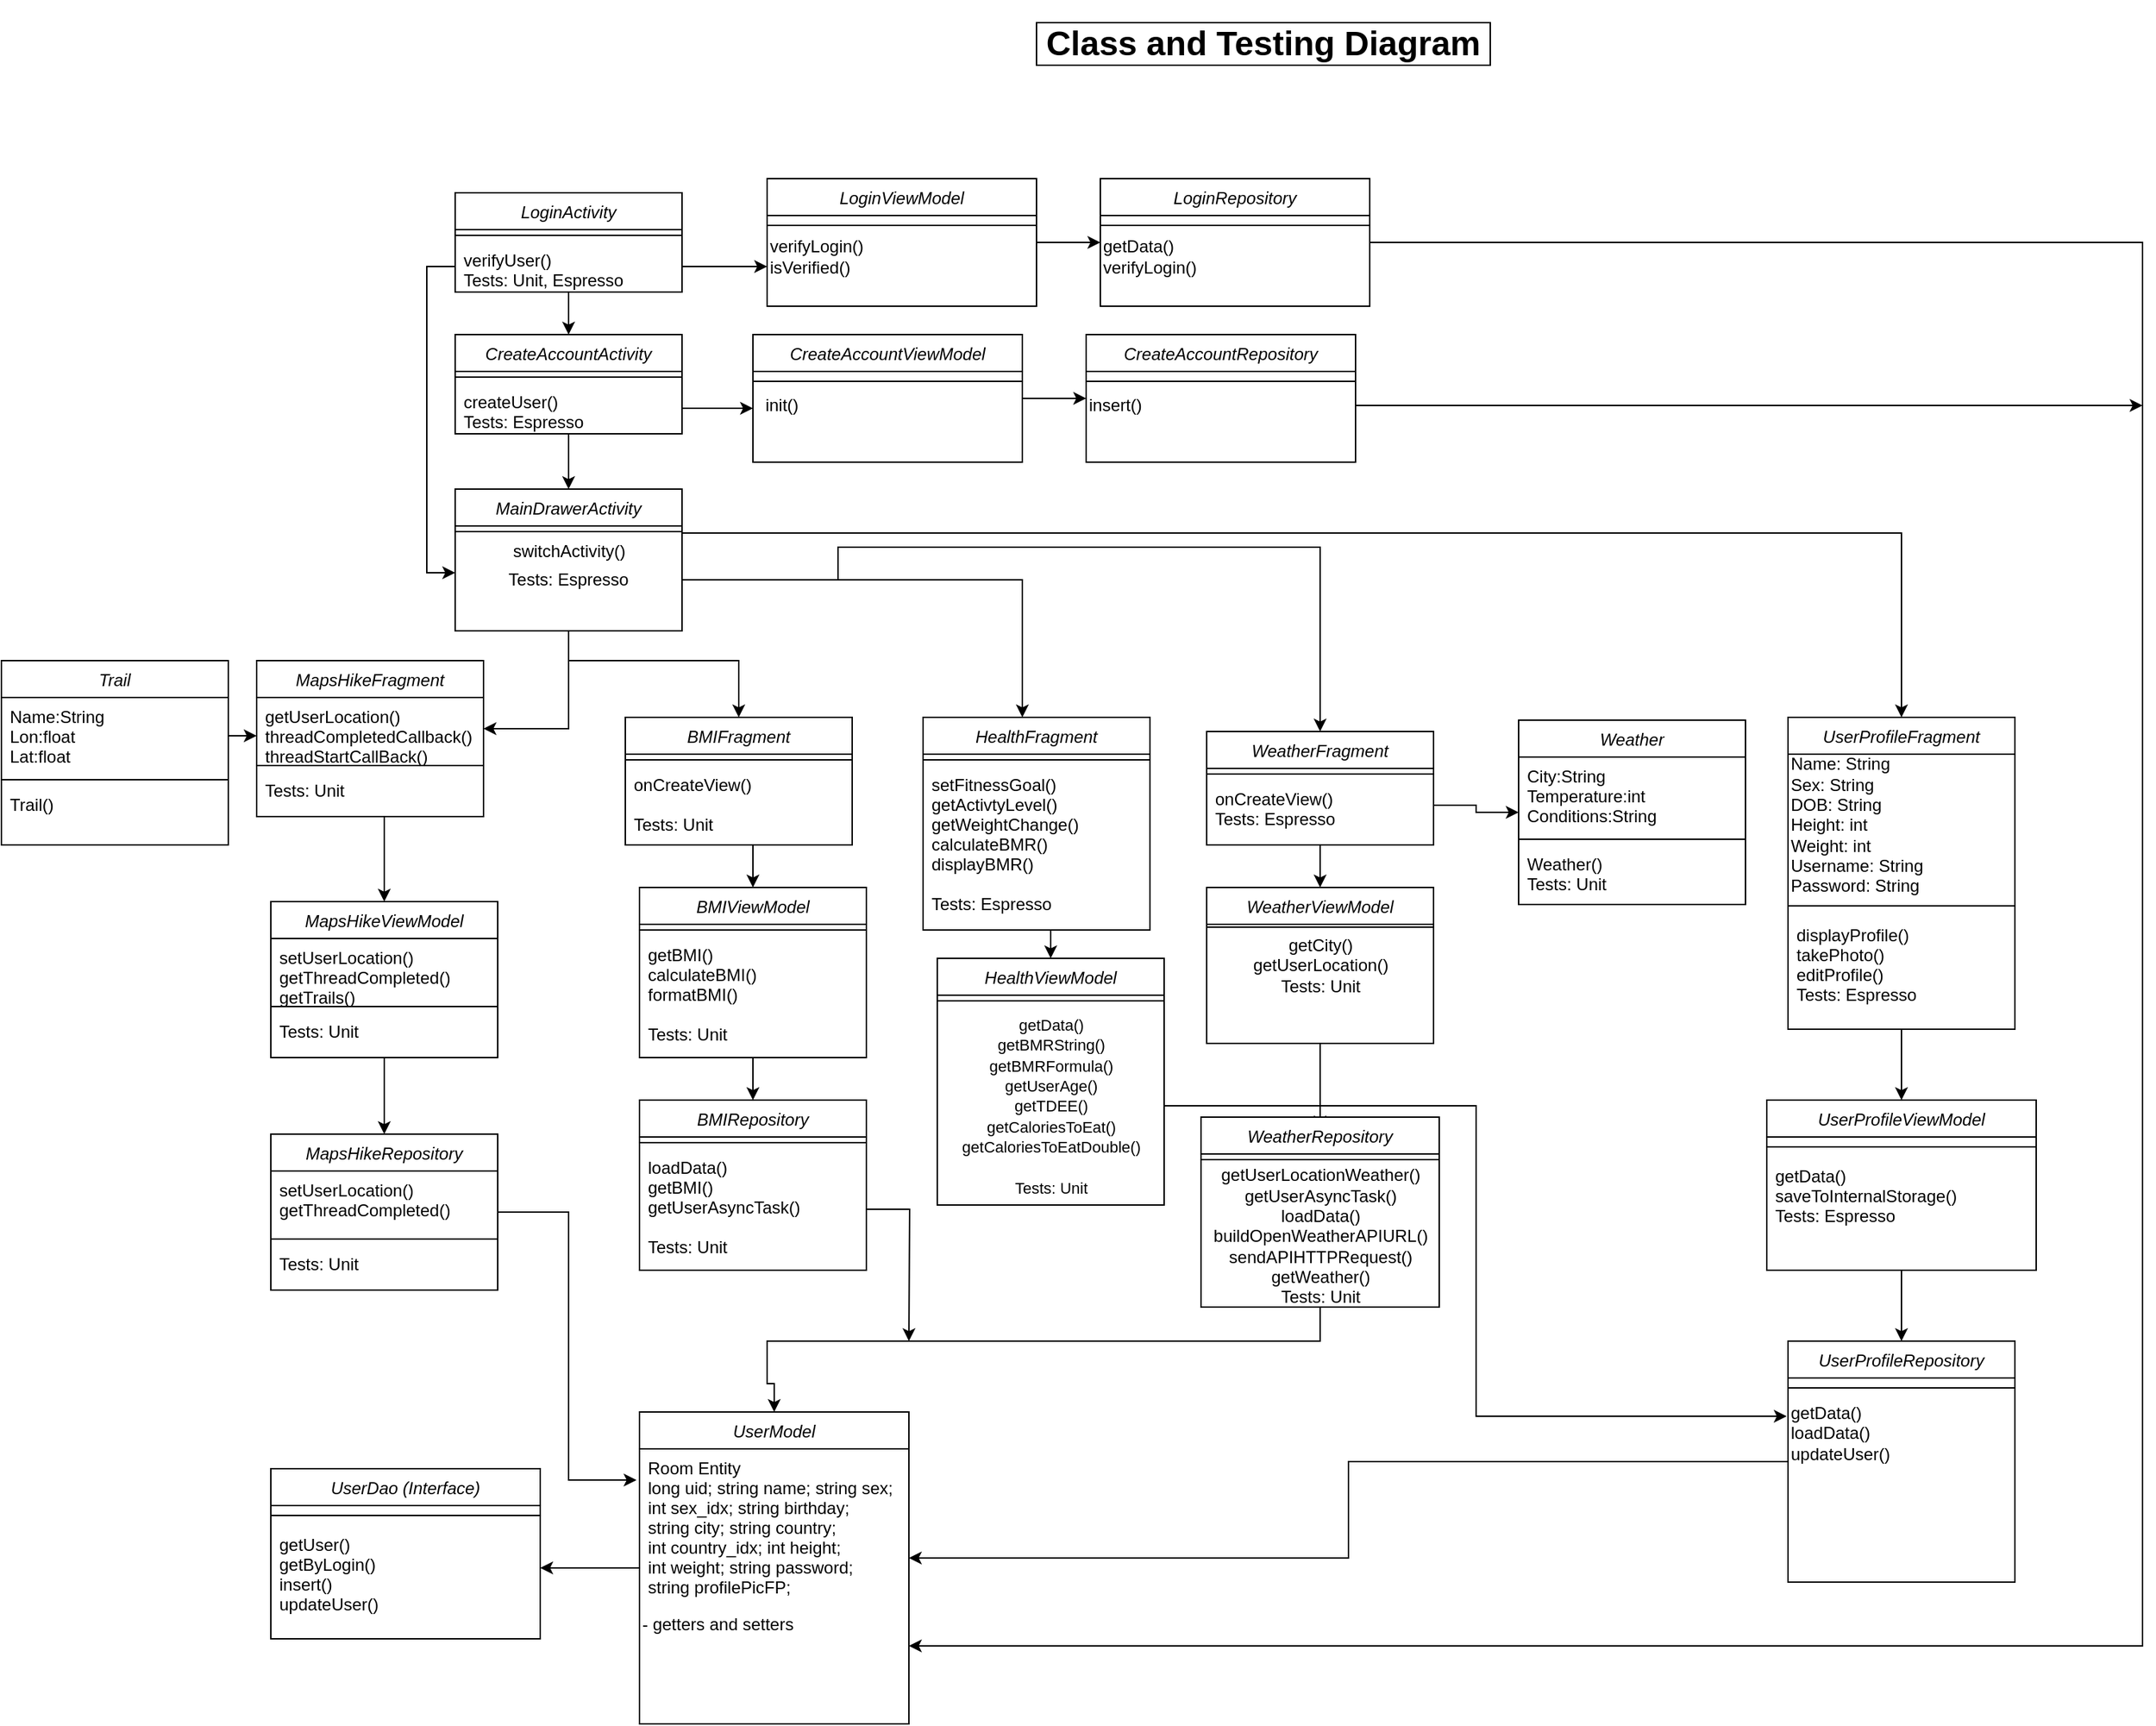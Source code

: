 <mxfile version="13.8.0" type="device" pages="2"><diagram id="C5RBs43oDa-KdzZeNtuy" name="Page-1"><mxGraphModel dx="2431" dy="1273" grid="0" gridSize="10" guides="0" tooltips="1" connect="1" arrows="1" fold="1" page="0" pageScale="1" pageWidth="900" pageHeight="1600" math="0" shadow="0"><root><mxCell id="WIyWlLk6GJQsqaUBKTNV-0"/><mxCell id="WIyWlLk6GJQsqaUBKTNV-1" parent="WIyWlLk6GJQsqaUBKTNV-0"/><mxCell id="iwu0s7G4zMxphFMg46Xs-37" value="&lt;h1&gt;&lt;span style=&quot;background-color: rgb(255 , 255 , 255)&quot;&gt;Class and Testing Diagram&lt;/span&gt;&lt;/h1&gt;" style="text;html=1;fillColor=none;align=center;verticalAlign=middle;whiteSpace=wrap;rounded=0;strokeColor=#000000;" parent="WIyWlLk6GJQsqaUBKTNV-1" vertex="1"><mxGeometry x="730" y="180" width="320" height="30" as="geometry"/></mxCell><mxCell id="arY6mkSsnzdoKH1M0ntv-7" style="edgeStyle=orthogonalEdgeStyle;rounded=0;orthogonalLoop=1;jettySize=auto;html=1;entryX=0.5;entryY=0;entryDx=0;entryDy=0;" parent="WIyWlLk6GJQsqaUBKTNV-1" source="pP40isz43dB8caeC_7lR-5" target="pP40isz43dB8caeC_7lR-11" edge="1"><mxGeometry relative="1" as="geometry"/></mxCell><mxCell id="arY6mkSsnzdoKH1M0ntv-6" style="edgeStyle=orthogonalEdgeStyle;rounded=0;orthogonalLoop=1;jettySize=auto;html=1;entryX=0;entryY=0.25;entryDx=0;entryDy=0;" parent="WIyWlLk6GJQsqaUBKTNV-1" source="pP40isz43dB8caeC_7lR-8" target="arY6mkSsnzdoKH1M0ntv-2" edge="1"><mxGeometry relative="1" as="geometry"/></mxCell><mxCell id="arY6mkSsnzdoKH1M0ntv-10" style="edgeStyle=orthogonalEdgeStyle;rounded=0;orthogonalLoop=1;jettySize=auto;html=1;entryX=0.5;entryY=0;entryDx=0;entryDy=0;" parent="WIyWlLk6GJQsqaUBKTNV-1" source="pP40isz43dB8caeC_7lR-11" target="pP40isz43dB8caeC_7lR-23" edge="1"><mxGeometry relative="1" as="geometry"/></mxCell><mxCell id="arY6mkSsnzdoKH1M0ntv-12" style="edgeStyle=orthogonalEdgeStyle;rounded=0;orthogonalLoop=1;jettySize=auto;html=1;" parent="WIyWlLk6GJQsqaUBKTNV-1" source="pP40isz43dB8caeC_7lR-21" target="iwu0s7G4zMxphFMg46Xs-29" edge="1"><mxGeometry relative="1" as="geometry"/></mxCell><mxCell id="arY6mkSsnzdoKH1M0ntv-13" style="edgeStyle=orthogonalEdgeStyle;rounded=0;orthogonalLoop=1;jettySize=auto;html=1;" parent="WIyWlLk6GJQsqaUBKTNV-1" source="arY6mkSsnzdoKH1M0ntv-2" target="pP40isz43dB8caeC_7lR-19" edge="1"><mxGeometry relative="1" as="geometry"><Array as="points"><mxPoint x="590" y="573"/><mxPoint x="590" y="550"/><mxPoint x="930" y="550"/></Array></mxGeometry></mxCell><mxCell id="arY6mkSsnzdoKH1M0ntv-18" value="" style="edgeStyle=orthogonalEdgeStyle;rounded=0;orthogonalLoop=1;jettySize=auto;html=1;entryX=0.5;entryY=0;entryDx=0;entryDy=0;" parent="WIyWlLk6GJQsqaUBKTNV-1" source="pP40isz43dB8caeC_7lR-23" target="arY6mkSsnzdoKH1M0ntv-14" edge="1"><mxGeometry relative="1" as="geometry"><Array as="points"><mxPoint x="400" y="630"/><mxPoint x="520" y="630"/></Array></mxGeometry></mxCell><mxCell id="MnQWZtL__Bz7XDZpul8d-12" style="edgeStyle=orthogonalEdgeStyle;rounded=0;orthogonalLoop=1;jettySize=auto;html=1;entryX=1;entryY=0.5;entryDx=0;entryDy=0;" parent="WIyWlLk6GJQsqaUBKTNV-1" source="pP40isz43dB8caeC_7lR-23" target="arY6mkSsnzdoKH1M0ntv-21" edge="1"><mxGeometry relative="1" as="geometry"/></mxCell><mxCell id="tRtesVf7NHnD8XZnaczB-9" style="edgeStyle=orthogonalEdgeStyle;rounded=0;orthogonalLoop=1;jettySize=auto;html=1;entryX=0.5;entryY=0;entryDx=0;entryDy=0;" parent="WIyWlLk6GJQsqaUBKTNV-1" source="tRtesVf7NHnD8XZnaczB-0" target="tRtesVf7NHnD8XZnaczB-4" edge="1"><mxGeometry relative="1" as="geometry"/></mxCell><mxCell id="tRtesVf7NHnD8XZnaczB-8" style="edgeStyle=orthogonalEdgeStyle;rounded=0;orthogonalLoop=1;jettySize=auto;html=1;entryX=0.5;entryY=0;entryDx=0;entryDy=0;" parent="WIyWlLk6GJQsqaUBKTNV-1" source="arY6mkSsnzdoKH1M0ntv-23" target="tRtesVf7NHnD8XZnaczB-0" edge="1"><mxGeometry relative="1" as="geometry"><Array as="points"><mxPoint x="270" y="760"/><mxPoint x="270" y="760"/></Array></mxGeometry></mxCell><mxCell id="tRtesVf7NHnD8XZnaczB-17" style="edgeStyle=orthogonalEdgeStyle;rounded=0;orthogonalLoop=1;jettySize=auto;html=1;entryX=0.5;entryY=0;entryDx=0;entryDy=0;" parent="WIyWlLk6GJQsqaUBKTNV-1" source="arY6mkSsnzdoKH1M0ntv-17" target="tRtesVf7NHnD8XZnaczB-10" edge="1"><mxGeometry relative="1" as="geometry"><Array as="points"><mxPoint x="530" y="770"/><mxPoint x="530" y="770"/></Array></mxGeometry></mxCell><mxCell id="tRtesVf7NHnD8XZnaczB-19" style="edgeStyle=orthogonalEdgeStyle;rounded=0;orthogonalLoop=1;jettySize=auto;html=1;entryX=0.5;entryY=0;entryDx=0;entryDy=0;" parent="WIyWlLk6GJQsqaUBKTNV-1" source="tRtesVf7NHnD8XZnaczB-12" target="tRtesVf7NHnD8XZnaczB-14" edge="1"><mxGeometry relative="1" as="geometry"><Array as="points"><mxPoint x="530" y="930"/><mxPoint x="530" y="930"/></Array></mxGeometry></mxCell><mxCell id="taKpN48nguadHKOk847b-1" style="edgeStyle=orthogonalEdgeStyle;rounded=0;orthogonalLoop=1;jettySize=auto;html=1;" parent="WIyWlLk6GJQsqaUBKTNV-1" source="arY6mkSsnzdoKH1M0ntv-2" edge="1"><mxGeometry relative="1" as="geometry"><mxPoint x="720" y="670" as="targetPoint"/><Array as="points"><mxPoint x="720" y="573"/></Array></mxGeometry></mxCell><mxCell id="taKpN48nguadHKOk847b-12" style="edgeStyle=orthogonalEdgeStyle;rounded=0;orthogonalLoop=1;jettySize=auto;html=1;" parent="WIyWlLk6GJQsqaUBKTNV-1" edge="1"><mxGeometry relative="1" as="geometry"><mxPoint x="930" y="900" as="sourcePoint"/><mxPoint x="930" y="960" as="targetPoint"/></mxGeometry></mxCell><mxCell id="pP40isz43dB8caeC_7lR-5" value="LoginActivity" style="swimlane;fontStyle=2;align=center;verticalAlign=top;childLayout=stackLayout;horizontal=1;startSize=26;horizontalStack=0;resizeParent=1;resizeLast=0;collapsible=1;marginBottom=0;rounded=0;shadow=0;strokeWidth=1;" parent="WIyWlLk6GJQsqaUBKTNV-1" vertex="1"><mxGeometry x="320" y="300" width="160" height="70" as="geometry"><mxRectangle x="230" y="140" width="160" height="26" as="alternateBounds"/></mxGeometry></mxCell><mxCell id="pP40isz43dB8caeC_7lR-7" value="" style="line;html=1;strokeWidth=1;align=left;verticalAlign=middle;spacingTop=-1;spacingLeft=3;spacingRight=3;rotatable=0;labelPosition=right;points=[];portConstraint=eastwest;" parent="pP40isz43dB8caeC_7lR-5" vertex="1"><mxGeometry y="26" width="160" height="8" as="geometry"/></mxCell><mxCell id="pP40isz43dB8caeC_7lR-8" value="verifyUser()&#10;Tests: Unit, Espresso" style="text;align=left;verticalAlign=top;spacingLeft=4;spacingRight=4;overflow=hidden;rotatable=0;points=[[0,0.5],[1,0.5]];portConstraint=eastwest;" parent="pP40isz43dB8caeC_7lR-5" vertex="1"><mxGeometry y="34" width="160" height="36" as="geometry"/></mxCell><mxCell id="pP40isz43dB8caeC_7lR-11" value="CreateAccountActivity" style="swimlane;fontStyle=2;align=center;verticalAlign=top;childLayout=stackLayout;horizontal=1;startSize=26;horizontalStack=0;resizeParent=1;resizeLast=0;collapsible=1;marginBottom=0;rounded=0;shadow=0;strokeWidth=1;" parent="WIyWlLk6GJQsqaUBKTNV-1" vertex="1"><mxGeometry x="320" y="400" width="160" height="70" as="geometry"><mxRectangle x="230" y="140" width="160" height="26" as="alternateBounds"/></mxGeometry></mxCell><mxCell id="pP40isz43dB8caeC_7lR-12" value="" style="line;html=1;strokeWidth=1;align=left;verticalAlign=middle;spacingTop=-1;spacingLeft=3;spacingRight=3;rotatable=0;labelPosition=right;points=[];portConstraint=eastwest;" parent="pP40isz43dB8caeC_7lR-11" vertex="1"><mxGeometry y="26" width="160" height="8" as="geometry"/></mxCell><mxCell id="pP40isz43dB8caeC_7lR-13" value="createUser()&#10;Tests: Espresso" style="text;align=left;verticalAlign=top;spacingLeft=4;spacingRight=4;overflow=hidden;rotatable=0;points=[[0,0.5],[1,0.5]];portConstraint=eastwest;" parent="pP40isz43dB8caeC_7lR-11" vertex="1"><mxGeometry y="34" width="160" height="36" as="geometry"/></mxCell><mxCell id="pP40isz43dB8caeC_7lR-23" value="MainDrawerActivity" style="swimlane;fontStyle=2;align=center;verticalAlign=top;childLayout=stackLayout;horizontal=1;startSize=26;horizontalStack=0;resizeParent=1;resizeLast=0;collapsible=1;marginBottom=0;rounded=0;shadow=0;strokeWidth=1;" parent="WIyWlLk6GJQsqaUBKTNV-1" vertex="1"><mxGeometry x="320" y="509" width="160" height="100" as="geometry"><mxRectangle x="230" y="140" width="160" height="26" as="alternateBounds"/></mxGeometry></mxCell><mxCell id="pP40isz43dB8caeC_7lR-24" value="" style="line;html=1;strokeWidth=1;align=left;verticalAlign=middle;spacingTop=-1;spacingLeft=3;spacingRight=3;rotatable=0;labelPosition=right;points=[];portConstraint=eastwest;" parent="pP40isz43dB8caeC_7lR-23" vertex="1"><mxGeometry y="26" width="160" height="8" as="geometry"/></mxCell><mxCell id="pP40isz43dB8caeC_7lR-30" value="switchActivity()" style="text;html=1;align=center;verticalAlign=middle;resizable=0;points=[];autosize=1;" parent="pP40isz43dB8caeC_7lR-23" vertex="1"><mxGeometry y="34" width="160" height="20" as="geometry"/></mxCell><mxCell id="arY6mkSsnzdoKH1M0ntv-2" value="Tests: Espresso" style="text;html=1;strokeColor=none;fillColor=none;align=center;verticalAlign=middle;whiteSpace=wrap;rounded=0;" parent="pP40isz43dB8caeC_7lR-23" vertex="1"><mxGeometry y="54" width="160" height="20" as="geometry"/></mxCell><mxCell id="arY6mkSsnzdoKH1M0ntv-20" value="MapsHikeFragment" style="swimlane;fontStyle=2;align=center;verticalAlign=top;childLayout=stackLayout;horizontal=1;startSize=26;horizontalStack=0;resizeParent=1;resizeLast=0;collapsible=1;marginBottom=0;rounded=0;shadow=0;strokeWidth=1;" parent="WIyWlLk6GJQsqaUBKTNV-1" vertex="1"><mxGeometry x="180" y="630" width="160" height="110" as="geometry"><mxRectangle x="660" y="450" width="160" height="26" as="alternateBounds"/></mxGeometry></mxCell><mxCell id="arY6mkSsnzdoKH1M0ntv-21" value="getUserLocation()&#10;threadCompletedCallback()&#10;threadStartCallBack()" style="text;align=left;verticalAlign=top;spacingLeft=4;spacingRight=4;overflow=hidden;rotatable=0;points=[[0,0.5],[1,0.5]];portConstraint=eastwest;rounded=0;shadow=0;html=0;" parent="arY6mkSsnzdoKH1M0ntv-20" vertex="1"><mxGeometry y="26" width="160" height="44" as="geometry"/></mxCell><mxCell id="arY6mkSsnzdoKH1M0ntv-22" value="" style="line;html=1;strokeWidth=1;align=left;verticalAlign=middle;spacingTop=-1;spacingLeft=3;spacingRight=3;rotatable=0;labelPosition=right;points=[];portConstraint=eastwest;" parent="arY6mkSsnzdoKH1M0ntv-20" vertex="1"><mxGeometry y="70" width="160" height="8" as="geometry"/></mxCell><mxCell id="arY6mkSsnzdoKH1M0ntv-23" value="Tests: Unit" style="text;align=left;verticalAlign=top;spacingLeft=4;spacingRight=4;overflow=hidden;rotatable=0;points=[[0,0.5],[1,0.5]];portConstraint=eastwest;" parent="arY6mkSsnzdoKH1M0ntv-20" vertex="1"><mxGeometry y="78" width="160" height="32" as="geometry"/></mxCell><mxCell id="e49lwsUUCpFs6FQn0N3r-20" style="edgeStyle=orthogonalEdgeStyle;rounded=0;orthogonalLoop=1;jettySize=auto;html=1;entryX=-0.011;entryY=0.193;entryDx=0;entryDy=0;entryPerimeter=0;" parent="WIyWlLk6GJQsqaUBKTNV-1" source="tRtesVf7NHnD8XZnaczB-4" target="e49lwsUUCpFs6FQn0N3r-4" edge="1"><mxGeometry relative="1" as="geometry"><Array as="points"><mxPoint x="400" y="1019"/><mxPoint x="400" y="1208"/></Array></mxGeometry></mxCell><mxCell id="tRtesVf7NHnD8XZnaczB-4" value="MapsHikeRepository" style="swimlane;fontStyle=2;align=center;verticalAlign=top;childLayout=stackLayout;horizontal=1;startSize=26;horizontalStack=0;resizeParent=1;resizeLast=0;collapsible=1;marginBottom=0;rounded=0;shadow=0;strokeWidth=1;" parent="WIyWlLk6GJQsqaUBKTNV-1" vertex="1"><mxGeometry x="190" y="964" width="160" height="110" as="geometry"><mxRectangle x="660" y="450" width="160" height="26" as="alternateBounds"/></mxGeometry></mxCell><mxCell id="tRtesVf7NHnD8XZnaczB-5" value="setUserLocation()&#10;getThreadCompleted()" style="text;align=left;verticalAlign=top;spacingLeft=4;spacingRight=4;overflow=hidden;rotatable=0;points=[[0,0.5],[1,0.5]];portConstraint=eastwest;rounded=0;shadow=0;html=0;" parent="tRtesVf7NHnD8XZnaczB-4" vertex="1"><mxGeometry y="26" width="160" height="44" as="geometry"/></mxCell><mxCell id="tRtesVf7NHnD8XZnaczB-6" value="" style="line;html=1;strokeWidth=1;align=left;verticalAlign=middle;spacingTop=-1;spacingLeft=3;spacingRight=3;rotatable=0;labelPosition=right;points=[];portConstraint=eastwest;" parent="tRtesVf7NHnD8XZnaczB-4" vertex="1"><mxGeometry y="70" width="160" height="8" as="geometry"/></mxCell><mxCell id="tRtesVf7NHnD8XZnaczB-7" value="Tests: Unit" style="text;align=left;verticalAlign=top;spacingLeft=4;spacingRight=4;overflow=hidden;rotatable=0;points=[[0,0.5],[1,0.5]];portConstraint=eastwest;" parent="tRtesVf7NHnD8XZnaczB-4" vertex="1"><mxGeometry y="78" width="160" height="32" as="geometry"/></mxCell><mxCell id="arY6mkSsnzdoKH1M0ntv-14" value="BMIFragment" style="swimlane;fontStyle=2;align=center;verticalAlign=top;childLayout=stackLayout;horizontal=1;startSize=26;horizontalStack=0;resizeParent=1;resizeLast=0;collapsible=1;marginBottom=0;rounded=0;shadow=0;strokeWidth=1;" parent="WIyWlLk6GJQsqaUBKTNV-1" vertex="1"><mxGeometry x="440" y="670" width="160" height="90" as="geometry"><mxRectangle x="660" y="450" width="160" height="26" as="alternateBounds"/></mxGeometry></mxCell><mxCell id="arY6mkSsnzdoKH1M0ntv-16" value="" style="line;html=1;strokeWidth=1;align=left;verticalAlign=middle;spacingTop=-1;spacingLeft=3;spacingRight=3;rotatable=0;labelPosition=right;points=[];portConstraint=eastwest;" parent="arY6mkSsnzdoKH1M0ntv-14" vertex="1"><mxGeometry y="26" width="160" height="8" as="geometry"/></mxCell><mxCell id="arY6mkSsnzdoKH1M0ntv-17" value="onCreateView()&#10;&#10;Tests: Unit" style="text;align=left;verticalAlign=top;spacingLeft=4;spacingRight=4;overflow=hidden;rotatable=0;points=[[0,0.5],[1,0.5]];portConstraint=eastwest;" parent="arY6mkSsnzdoKH1M0ntv-14" vertex="1"><mxGeometry y="34" width="160" height="56" as="geometry"/></mxCell><mxCell id="tRtesVf7NHnD8XZnaczB-14" value="BMIRepository" style="swimlane;fontStyle=2;align=center;verticalAlign=top;childLayout=stackLayout;horizontal=1;startSize=26;horizontalStack=0;resizeParent=1;resizeLast=0;collapsible=1;marginBottom=0;rounded=0;shadow=0;strokeWidth=1;" parent="WIyWlLk6GJQsqaUBKTNV-1" vertex="1"><mxGeometry x="450" y="940" width="160" height="120" as="geometry"><mxRectangle x="660" y="450" width="160" height="26" as="alternateBounds"/></mxGeometry></mxCell><mxCell id="tRtesVf7NHnD8XZnaczB-15" value="" style="line;html=1;strokeWidth=1;align=left;verticalAlign=middle;spacingTop=-1;spacingLeft=3;spacingRight=3;rotatable=0;labelPosition=right;points=[];portConstraint=eastwest;" parent="tRtesVf7NHnD8XZnaczB-14" vertex="1"><mxGeometry y="26" width="160" height="8" as="geometry"/></mxCell><mxCell id="tRtesVf7NHnD8XZnaczB-16" value="loadData()&#10;getBMI()&#10;getUserAsyncTask()&#10;&#10;Tests: Unit" style="text;align=left;verticalAlign=top;spacingLeft=4;spacingRight=4;overflow=hidden;rotatable=0;points=[[0,0.5],[1,0.5]];portConstraint=eastwest;" parent="tRtesVf7NHnD8XZnaczB-14" vertex="1"><mxGeometry y="34" width="160" height="86" as="geometry"/></mxCell><mxCell id="arY6mkSsnzdoKH1M0ntv-25" value="HealthFragment" style="swimlane;fontStyle=2;align=center;verticalAlign=top;childLayout=stackLayout;horizontal=1;startSize=26;horizontalStack=0;resizeParent=1;resizeLast=0;collapsible=1;marginBottom=0;rounded=0;shadow=0;strokeWidth=1;" parent="WIyWlLk6GJQsqaUBKTNV-1" vertex="1"><mxGeometry x="650" y="670" width="160" height="150" as="geometry"><mxRectangle x="650" y="670" width="160" height="26" as="alternateBounds"/></mxGeometry></mxCell><mxCell id="arY6mkSsnzdoKH1M0ntv-27" value="" style="line;html=1;strokeWidth=1;align=left;verticalAlign=middle;spacingTop=-1;spacingLeft=3;spacingRight=3;rotatable=0;labelPosition=right;points=[];portConstraint=eastwest;" parent="arY6mkSsnzdoKH1M0ntv-25" vertex="1"><mxGeometry y="26" width="160" height="8" as="geometry"/></mxCell><mxCell id="arY6mkSsnzdoKH1M0ntv-28" value="setFitnessGoal()&#10;getActivtyLevel()&#10;getWeightChange()&#10;calculateBMR()&#10;displayBMR()&#10;&#10;Tests: Espresso" style="text;align=left;verticalAlign=top;spacingLeft=4;spacingRight=4;overflow=hidden;rotatable=0;points=[[0,0.5],[1,0.5]];portConstraint=eastwest;" parent="arY6mkSsnzdoKH1M0ntv-25" vertex="1"><mxGeometry y="34" width="160" height="116" as="geometry"/></mxCell><mxCell id="tRtesVf7NHnD8XZnaczB-10" value="BMIViewModel" style="swimlane;fontStyle=2;align=center;verticalAlign=top;childLayout=stackLayout;horizontal=1;startSize=26;horizontalStack=0;resizeParent=1;resizeLast=0;collapsible=1;marginBottom=0;rounded=0;shadow=0;strokeWidth=1;" parent="WIyWlLk6GJQsqaUBKTNV-1" vertex="1"><mxGeometry x="450" y="790" width="160" height="120" as="geometry"><mxRectangle x="660" y="450" width="160" height="26" as="alternateBounds"/></mxGeometry></mxCell><mxCell id="tRtesVf7NHnD8XZnaczB-11" value="" style="line;html=1;strokeWidth=1;align=left;verticalAlign=middle;spacingTop=-1;spacingLeft=3;spacingRight=3;rotatable=0;labelPosition=right;points=[];portConstraint=eastwest;" parent="tRtesVf7NHnD8XZnaczB-10" vertex="1"><mxGeometry y="26" width="160" height="8" as="geometry"/></mxCell><mxCell id="tRtesVf7NHnD8XZnaczB-12" value="getBMI()&#10;calculateBMI()&#10;formatBMI()&#10;&#10;Tests: Unit" style="text;align=left;verticalAlign=top;spacingLeft=4;spacingRight=4;overflow=hidden;rotatable=0;points=[[0,0.5],[1,0.5]];portConstraint=eastwest;" parent="tRtesVf7NHnD8XZnaczB-10" vertex="1"><mxGeometry y="34" width="160" height="86" as="geometry"/></mxCell><mxCell id="MnQWZtL__Bz7XDZpul8d-5" value="Trail" style="swimlane;fontStyle=2;align=center;verticalAlign=top;childLayout=stackLayout;horizontal=1;startSize=26;horizontalStack=0;resizeParent=1;resizeLast=0;collapsible=1;marginBottom=0;rounded=0;shadow=0;strokeWidth=1;" parent="WIyWlLk6GJQsqaUBKTNV-1" vertex="1"><mxGeometry y="630" width="160" height="130" as="geometry"><mxRectangle x="230" y="140" width="160" height="26" as="alternateBounds"/></mxGeometry></mxCell><mxCell id="MnQWZtL__Bz7XDZpul8d-6" value="Name:String&#10;Lon:float&#10;Lat:float&#10;" style="text;align=left;verticalAlign=top;spacingLeft=4;spacingRight=4;overflow=hidden;rotatable=0;points=[[0,0.5],[1,0.5]];portConstraint=eastwest;rounded=0;shadow=0;html=0;" parent="MnQWZtL__Bz7XDZpul8d-5" vertex="1"><mxGeometry y="26" width="160" height="54" as="geometry"/></mxCell><mxCell id="MnQWZtL__Bz7XDZpul8d-7" value="" style="line;html=1;strokeWidth=1;align=left;verticalAlign=middle;spacingTop=-1;spacingLeft=3;spacingRight=3;rotatable=0;labelPosition=right;points=[];portConstraint=eastwest;" parent="MnQWZtL__Bz7XDZpul8d-5" vertex="1"><mxGeometry y="80" width="160" height="8" as="geometry"/></mxCell><mxCell id="MnQWZtL__Bz7XDZpul8d-8" value="Trail()" style="text;align=left;verticalAlign=top;spacingLeft=4;spacingRight=4;overflow=hidden;rotatable=0;points=[[0,0.5],[1,0.5]];portConstraint=eastwest;" parent="MnQWZtL__Bz7XDZpul8d-5" vertex="1"><mxGeometry y="88" width="160" height="42" as="geometry"/></mxCell><mxCell id="taKpN48nguadHKOk847b-42" style="edgeStyle=orthogonalEdgeStyle;rounded=0;orthogonalLoop=1;jettySize=auto;html=1;" parent="WIyWlLk6GJQsqaUBKTNV-1" source="MnQWZtL__Bz7XDZpul8d-6" target="arY6mkSsnzdoKH1M0ntv-21" edge="1"><mxGeometry relative="1" as="geometry"><Array as="points"><mxPoint x="160" y="683"/><mxPoint x="160" y="683"/></Array></mxGeometry></mxCell><mxCell id="tRtesVf7NHnD8XZnaczB-0" value="MapsHikeViewModel" style="swimlane;fontStyle=2;align=center;verticalAlign=top;childLayout=stackLayout;horizontal=1;startSize=26;horizontalStack=0;resizeParent=1;resizeLast=0;collapsible=1;marginBottom=0;rounded=0;shadow=0;strokeWidth=1;" parent="WIyWlLk6GJQsqaUBKTNV-1" vertex="1"><mxGeometry x="190" y="800" width="160" height="110" as="geometry"><mxRectangle x="660" y="450" width="160" height="26" as="alternateBounds"/></mxGeometry></mxCell><mxCell id="tRtesVf7NHnD8XZnaczB-1" value="setUserLocation()&#10;getThreadCompleted()&#10;getTrails()" style="text;align=left;verticalAlign=top;spacingLeft=4;spacingRight=4;overflow=hidden;rotatable=0;points=[[0,0.5],[1,0.5]];portConstraint=eastwest;rounded=0;shadow=0;html=0;" parent="tRtesVf7NHnD8XZnaczB-0" vertex="1"><mxGeometry y="26" width="160" height="44" as="geometry"/></mxCell><mxCell id="tRtesVf7NHnD8XZnaczB-2" value="" style="line;html=1;strokeWidth=1;align=left;verticalAlign=middle;spacingTop=-1;spacingLeft=3;spacingRight=3;rotatable=0;labelPosition=right;points=[];portConstraint=eastwest;" parent="tRtesVf7NHnD8XZnaczB-0" vertex="1"><mxGeometry y="70" width="160" height="8" as="geometry"/></mxCell><mxCell id="tRtesVf7NHnD8XZnaczB-3" value="Tests: Unit" style="text;align=left;verticalAlign=top;spacingLeft=4;spacingRight=4;overflow=hidden;rotatable=0;points=[[0,0.5],[1,0.5]];portConstraint=eastwest;" parent="tRtesVf7NHnD8XZnaczB-0" vertex="1"><mxGeometry y="78" width="160" height="32" as="geometry"/></mxCell><mxCell id="pP40isz43dB8caeC_7lR-19" value="WeatherFragment" style="swimlane;fontStyle=2;align=center;verticalAlign=top;childLayout=stackLayout;horizontal=1;startSize=26;horizontalStack=0;resizeParent=1;resizeLast=0;collapsible=1;marginBottom=0;rounded=0;shadow=0;strokeWidth=1;" parent="WIyWlLk6GJQsqaUBKTNV-1" vertex="1"><mxGeometry x="850" y="680" width="160" height="80" as="geometry"><mxRectangle x="230" y="140" width="160" height="26" as="alternateBounds"/></mxGeometry></mxCell><mxCell id="pP40isz43dB8caeC_7lR-20" value="" style="line;html=1;strokeWidth=1;align=left;verticalAlign=middle;spacingTop=-1;spacingLeft=3;spacingRight=3;rotatable=0;labelPosition=right;points=[];portConstraint=eastwest;" parent="pP40isz43dB8caeC_7lR-19" vertex="1"><mxGeometry y="26" width="160" height="8" as="geometry"/></mxCell><mxCell id="pP40isz43dB8caeC_7lR-21" value="onCreateView()&#10;Tests: Espresso" style="text;align=left;verticalAlign=top;spacingLeft=4;spacingRight=4;overflow=hidden;rotatable=0;points=[[0,0.5],[1,0.5]];portConstraint=eastwest;" parent="pP40isz43dB8caeC_7lR-19" vertex="1"><mxGeometry y="34" width="160" height="36" as="geometry"/></mxCell><mxCell id="taKpN48nguadHKOk847b-2" value="WeatherViewModel" style="swimlane;fontStyle=2;align=center;verticalAlign=top;childLayout=stackLayout;horizontal=1;startSize=26;horizontalStack=0;resizeParent=1;resizeLast=0;collapsible=1;marginBottom=0;rounded=0;shadow=0;strokeWidth=1;" parent="WIyWlLk6GJQsqaUBKTNV-1" vertex="1"><mxGeometry x="850" y="790" width="160" height="110" as="geometry"><mxRectangle x="230" y="140" width="160" height="26" as="alternateBounds"/></mxGeometry></mxCell><mxCell id="taKpN48nguadHKOk847b-3" value="" style="line;html=1;strokeWidth=1;align=left;verticalAlign=middle;spacingTop=-1;spacingLeft=3;spacingRight=3;rotatable=0;labelPosition=right;points=[];portConstraint=eastwest;" parent="taKpN48nguadHKOk847b-2" vertex="1"><mxGeometry y="26" width="160" height="4" as="geometry"/></mxCell><mxCell id="taKpN48nguadHKOk847b-6" value="getCity()&lt;br&gt;getUserLocation()&lt;br&gt;Tests: Unit" style="text;html=1;align=center;verticalAlign=middle;resizable=0;points=[];autosize=1;" parent="taKpN48nguadHKOk847b-2" vertex="1"><mxGeometry y="30" width="160" height="50" as="geometry"/></mxCell><mxCell id="taKpN48nguadHKOk847b-8" value="WeatherRepository" style="swimlane;fontStyle=2;align=center;verticalAlign=top;childLayout=stackLayout;horizontal=1;startSize=26;horizontalStack=0;resizeParent=1;resizeLast=0;collapsible=1;marginBottom=0;rounded=0;shadow=0;strokeWidth=1;" parent="WIyWlLk6GJQsqaUBKTNV-1" vertex="1"><mxGeometry x="846" y="952" width="168" height="134" as="geometry"><mxRectangle x="230" y="140" width="160" height="26" as="alternateBounds"/></mxGeometry></mxCell><mxCell id="taKpN48nguadHKOk847b-9" value="" style="line;html=1;strokeWidth=1;align=left;verticalAlign=middle;spacingTop=-1;spacingLeft=3;spacingRight=3;rotatable=0;labelPosition=right;points=[];portConstraint=eastwest;" parent="taKpN48nguadHKOk847b-8" vertex="1"><mxGeometry y="26" width="168" height="8" as="geometry"/></mxCell><mxCell id="taKpN48nguadHKOk847b-11" value="getUserLocationWeather()&lt;br&gt;getUserAsyncTask()&lt;br&gt;loadData()&lt;br&gt;buildOpenWeatherAPIURL()&lt;br&gt;sendAPIHTTPRequest()&lt;br&gt;getWeather()&lt;br&gt;Tests: Unit&lt;br&gt;" style="text;html=1;align=center;verticalAlign=middle;resizable=0;points=[];autosize=1;" parent="taKpN48nguadHKOk847b-8" vertex="1"><mxGeometry y="34" width="168" height="100" as="geometry"/></mxCell><mxCell id="iwu0s7G4zMxphFMg46Xs-29" value="Weather" style="swimlane;fontStyle=2;align=center;verticalAlign=top;childLayout=stackLayout;horizontal=1;startSize=26;horizontalStack=0;resizeParent=1;resizeLast=0;collapsible=1;marginBottom=0;rounded=0;shadow=0;strokeWidth=1;" parent="WIyWlLk6GJQsqaUBKTNV-1" vertex="1"><mxGeometry x="1070" y="672" width="160" height="130" as="geometry"><mxRectangle x="230" y="140" width="160" height="26" as="alternateBounds"/></mxGeometry></mxCell><mxCell id="iwu0s7G4zMxphFMg46Xs-30" value="City:String&#10;Temperature:int&#10;Conditions:String" style="text;align=left;verticalAlign=top;spacingLeft=4;spacingRight=4;overflow=hidden;rotatable=0;points=[[0,0.5],[1,0.5]];portConstraint=eastwest;rounded=0;shadow=0;html=0;" parent="iwu0s7G4zMxphFMg46Xs-29" vertex="1"><mxGeometry y="26" width="160" height="54" as="geometry"/></mxCell><mxCell id="iwu0s7G4zMxphFMg46Xs-31" value="" style="line;html=1;strokeWidth=1;align=left;verticalAlign=middle;spacingTop=-1;spacingLeft=3;spacingRight=3;rotatable=0;labelPosition=right;points=[];portConstraint=eastwest;" parent="iwu0s7G4zMxphFMg46Xs-29" vertex="1"><mxGeometry y="80" width="160" height="8" as="geometry"/></mxCell><mxCell id="iwu0s7G4zMxphFMg46Xs-32" value="Weather()&#10;Tests: Unit" style="text;align=left;verticalAlign=top;spacingLeft=4;spacingRight=4;overflow=hidden;rotatable=0;points=[[0,0.5],[1,0.5]];portConstraint=eastwest;" parent="iwu0s7G4zMxphFMg46Xs-29" vertex="1"><mxGeometry y="88" width="160" height="42" as="geometry"/></mxCell><mxCell id="taKpN48nguadHKOk847b-47" style="edgeStyle=orthogonalEdgeStyle;rounded=0;orthogonalLoop=1;jettySize=auto;html=1;entryX=0.5;entryY=0;entryDx=0;entryDy=0;" parent="WIyWlLk6GJQsqaUBKTNV-1" target="taKpN48nguadHKOk847b-2" edge="1"><mxGeometry relative="1" as="geometry"><mxPoint x="930" y="760" as="sourcePoint"/><Array as="points"><mxPoint x="930" y="760"/><mxPoint x="930" y="760"/></Array></mxGeometry></mxCell><mxCell id="pP40isz43dB8caeC_7lR-15" value="UserProfileFragment" style="swimlane;fontStyle=2;align=center;verticalAlign=top;childLayout=stackLayout;horizontal=1;startSize=26;horizontalStack=0;resizeParent=1;resizeLast=0;collapsible=1;marginBottom=0;rounded=0;shadow=0;strokeWidth=1;" parent="WIyWlLk6GJQsqaUBKTNV-1" vertex="1"><mxGeometry x="1260" y="670" width="160" height="220" as="geometry"><mxRectangle x="230" y="140" width="160" height="26" as="alternateBounds"/></mxGeometry></mxCell><mxCell id="arY6mkSsnzdoKH1M0ntv-3" value="Name: String&lt;br&gt;Sex: String&lt;br&gt;DOB: String&lt;br&gt;Height: int&lt;br&gt;Weight: int&lt;br&gt;Username: String&lt;br&gt;Password: String&lt;br&gt;" style="text;html=1;align=left;verticalAlign=middle;resizable=0;points=[];autosize=1;" parent="pP40isz43dB8caeC_7lR-15" vertex="1"><mxGeometry y="26" width="160" height="100" as="geometry"/></mxCell><mxCell id="pP40isz43dB8caeC_7lR-16" value="" style="line;html=1;strokeWidth=1;align=left;verticalAlign=middle;spacingTop=-1;spacingLeft=3;spacingRight=3;rotatable=0;labelPosition=right;points=[];portConstraint=eastwest;" parent="pP40isz43dB8caeC_7lR-15" vertex="1"><mxGeometry y="126" width="160" height="14" as="geometry"/></mxCell><mxCell id="pP40isz43dB8caeC_7lR-17" value="displayProfile()&#10;takePhoto()&#10;editProfile()&#10;Tests: Espresso" style="text;align=left;verticalAlign=top;spacingLeft=4;spacingRight=4;overflow=hidden;rotatable=0;points=[[0,0.5],[1,0.5]];portConstraint=eastwest;" parent="pP40isz43dB8caeC_7lR-15" vertex="1"><mxGeometry y="140" width="160" height="80" as="geometry"/></mxCell><mxCell id="taKpN48nguadHKOk847b-17" value="UserProfileViewModel" style="swimlane;fontStyle=2;align=center;verticalAlign=top;childLayout=stackLayout;horizontal=1;startSize=26;horizontalStack=0;resizeParent=1;resizeLast=0;collapsible=1;marginBottom=0;rounded=0;shadow=0;strokeWidth=1;" parent="WIyWlLk6GJQsqaUBKTNV-1" vertex="1"><mxGeometry x="1245" y="940" width="190" height="120" as="geometry"><mxRectangle x="230" y="140" width="160" height="26" as="alternateBounds"/></mxGeometry></mxCell><mxCell id="taKpN48nguadHKOk847b-19" value="" style="line;html=1;strokeWidth=1;align=left;verticalAlign=middle;spacingTop=-1;spacingLeft=3;spacingRight=3;rotatable=0;labelPosition=right;points=[];portConstraint=eastwest;" parent="taKpN48nguadHKOk847b-17" vertex="1"><mxGeometry y="26" width="190" height="14" as="geometry"/></mxCell><mxCell id="taKpN48nguadHKOk847b-20" value="getData()&#10;saveToInternalStorage()&#10;Tests: Espresso" style="text;align=left;verticalAlign=top;spacingLeft=4;spacingRight=4;overflow=hidden;rotatable=0;points=[[0,0.5],[1,0.5]];portConstraint=eastwest;" parent="taKpN48nguadHKOk847b-17" vertex="1"><mxGeometry y="40" width="190" height="80" as="geometry"/></mxCell><mxCell id="e49lwsUUCpFs6FQn0N3r-21" style="edgeStyle=orthogonalEdgeStyle;rounded=0;orthogonalLoop=1;jettySize=auto;html=1;entryX=1;entryY=0.675;entryDx=0;entryDy=0;entryPerimeter=0;" parent="WIyWlLk6GJQsqaUBKTNV-1" source="taKpN48nguadHKOk847b-13" target="e49lwsUUCpFs6FQn0N3r-4" edge="1"><mxGeometry relative="1" as="geometry"/></mxCell><mxCell id="taKpN48nguadHKOk847b-13" value="UserProfileRepository" style="swimlane;fontStyle=2;align=center;verticalAlign=top;childLayout=stackLayout;horizontal=1;startSize=26;horizontalStack=0;resizeParent=1;resizeLast=0;collapsible=1;marginBottom=0;rounded=0;shadow=0;strokeWidth=1;" parent="WIyWlLk6GJQsqaUBKTNV-1" vertex="1"><mxGeometry x="1260" y="1110" width="160" height="170" as="geometry"><mxRectangle x="230" y="140" width="160" height="26" as="alternateBounds"/></mxGeometry></mxCell><mxCell id="taKpN48nguadHKOk847b-15" value="" style="line;html=1;strokeWidth=1;align=left;verticalAlign=middle;spacingTop=-1;spacingLeft=3;spacingRight=3;rotatable=0;labelPosition=right;points=[];portConstraint=eastwest;" parent="taKpN48nguadHKOk847b-13" vertex="1"><mxGeometry y="26" width="160" height="14" as="geometry"/></mxCell><mxCell id="e49lwsUUCpFs6FQn0N3r-12" value="&lt;span&gt;getData()&lt;/span&gt;&lt;br&gt;&lt;span&gt;loadData()&lt;/span&gt;&lt;br&gt;&lt;span&gt;updateUser()&lt;/span&gt;" style="text;html=1;align=left;verticalAlign=middle;resizable=0;points=[];autosize=1;" parent="taKpN48nguadHKOk847b-13" vertex="1"><mxGeometry y="40" width="160" height="50" as="geometry"/></mxCell><mxCell id="taKpN48nguadHKOk847b-51" style="edgeStyle=orthogonalEdgeStyle;rounded=0;orthogonalLoop=1;jettySize=auto;html=1;entryX=0.5;entryY=0;entryDx=0;entryDy=0;" parent="WIyWlLk6GJQsqaUBKTNV-1" source="pP40isz43dB8caeC_7lR-17" target="taKpN48nguadHKOk847b-17" edge="1"><mxGeometry relative="1" as="geometry"><Array as="points"><mxPoint x="1340" y="890"/><mxPoint x="1340" y="890"/></Array></mxGeometry></mxCell><mxCell id="taKpN48nguadHKOk847b-52" style="edgeStyle=orthogonalEdgeStyle;rounded=0;orthogonalLoop=1;jettySize=auto;html=1;entryX=0.5;entryY=0;entryDx=0;entryDy=0;" parent="WIyWlLk6GJQsqaUBKTNV-1" source="taKpN48nguadHKOk847b-20" target="taKpN48nguadHKOk847b-13" edge="1"><mxGeometry relative="1" as="geometry"><Array as="points"><mxPoint x="1340" y="1060"/><mxPoint x="1340" y="1060"/></Array></mxGeometry></mxCell><mxCell id="taKpN48nguadHKOk847b-55" style="edgeStyle=orthogonalEdgeStyle;rounded=0;orthogonalLoop=1;jettySize=auto;html=1;entryX=0.5;entryY=0;entryDx=0;entryDy=0;" parent="WIyWlLk6GJQsqaUBKTNV-1" source="pP40isz43dB8caeC_7lR-30" target="pP40isz43dB8caeC_7lR-15" edge="1"><mxGeometry relative="1" as="geometry"><mxPoint x="1230" y="660" as="targetPoint"/><Array as="points"><mxPoint x="480" y="540"/><mxPoint x="1340" y="540"/></Array></mxGeometry></mxCell><mxCell id="taKpN48nguadHKOk847b-74" style="edgeStyle=orthogonalEdgeStyle;rounded=0;orthogonalLoop=1;jettySize=auto;html=1;entryX=0;entryY=0.5;entryDx=0;entryDy=0;" parent="WIyWlLk6GJQsqaUBKTNV-1" source="taKpN48nguadHKOk847b-40" target="taKpN48nguadHKOk847b-34" edge="1"><mxGeometry relative="1" as="geometry"/></mxCell><mxCell id="taKpN48nguadHKOk847b-40" value="LoginViewModel" style="swimlane;fontStyle=2;align=center;verticalAlign=top;childLayout=stackLayout;horizontal=1;startSize=26;horizontalStack=0;resizeParent=1;resizeLast=0;collapsible=1;marginBottom=0;rounded=0;shadow=0;strokeWidth=1;" parent="WIyWlLk6GJQsqaUBKTNV-1" vertex="1"><mxGeometry x="540" y="290" width="190" height="90" as="geometry"><mxRectangle x="230" y="140" width="160" height="26" as="alternateBounds"/></mxGeometry></mxCell><mxCell id="taKpN48nguadHKOk847b-41" value="" style="line;html=1;strokeWidth=1;align=left;verticalAlign=middle;spacingTop=-1;spacingLeft=3;spacingRight=3;rotatable=0;labelPosition=right;points=[];portConstraint=eastwest;" parent="taKpN48nguadHKOk847b-40" vertex="1"><mxGeometry y="26" width="190" height="14" as="geometry"/></mxCell><mxCell id="e49lwsUUCpFs6FQn0N3r-23" value="verifyLogin()&lt;br&gt;isVerified()" style="text;html=1;align=left;verticalAlign=middle;resizable=0;points=[];autosize=1;" parent="taKpN48nguadHKOk847b-40" vertex="1"><mxGeometry y="40" width="190" height="30" as="geometry"/></mxCell><mxCell id="e49lwsUUCpFs6FQn0N3r-27" style="edgeStyle=orthogonalEdgeStyle;rounded=0;orthogonalLoop=1;jettySize=auto;html=1;entryX=1;entryY=0.75;entryDx=0;entryDy=0;" parent="WIyWlLk6GJQsqaUBKTNV-1" source="taKpN48nguadHKOk847b-34" target="e49lwsUUCpFs6FQn0N3r-0" edge="1"><mxGeometry relative="1" as="geometry"><mxPoint x="1530" y="1354" as="targetPoint"/><Array as="points"><mxPoint x="1510" y="335"/><mxPoint x="1510" y="1325"/></Array></mxGeometry></mxCell><mxCell id="taKpN48nguadHKOk847b-34" value="LoginRepository" style="swimlane;fontStyle=2;align=center;verticalAlign=top;childLayout=stackLayout;horizontal=1;startSize=26;horizontalStack=0;resizeParent=1;resizeLast=0;collapsible=1;marginBottom=0;rounded=0;shadow=0;strokeWidth=1;" parent="WIyWlLk6GJQsqaUBKTNV-1" vertex="1"><mxGeometry x="775" y="290" width="190" height="90" as="geometry"><mxRectangle x="230" y="140" width="160" height="26" as="alternateBounds"/></mxGeometry></mxCell><mxCell id="taKpN48nguadHKOk847b-35" value="" style="line;html=1;strokeWidth=1;align=left;verticalAlign=middle;spacingTop=-1;spacingLeft=3;spacingRight=3;rotatable=0;labelPosition=right;points=[];portConstraint=eastwest;" parent="taKpN48nguadHKOk847b-34" vertex="1"><mxGeometry y="26" width="190" height="14" as="geometry"/></mxCell><mxCell id="e49lwsUUCpFs6FQn0N3r-24" value="getData()&lt;br&gt;verifyLogin()" style="text;html=1;align=left;verticalAlign=middle;resizable=0;points=[];autosize=1;" parent="taKpN48nguadHKOk847b-34" vertex="1"><mxGeometry y="40" width="190" height="30" as="geometry"/></mxCell><mxCell id="taKpN48nguadHKOk847b-76" style="edgeStyle=orthogonalEdgeStyle;rounded=0;orthogonalLoop=1;jettySize=auto;html=1;entryX=0;entryY=0.5;entryDx=0;entryDy=0;" parent="WIyWlLk6GJQsqaUBKTNV-1" source="taKpN48nguadHKOk847b-57" target="taKpN48nguadHKOk847b-59" edge="1"><mxGeometry relative="1" as="geometry"/></mxCell><mxCell id="taKpN48nguadHKOk847b-57" value="CreateAccountViewModel" style="swimlane;fontStyle=2;align=center;verticalAlign=top;childLayout=stackLayout;horizontal=1;startSize=26;horizontalStack=0;resizeParent=1;resizeLast=0;collapsible=1;marginBottom=0;rounded=0;shadow=0;strokeWidth=1;" parent="WIyWlLk6GJQsqaUBKTNV-1" vertex="1"><mxGeometry x="530" y="400" width="190" height="90" as="geometry"><mxRectangle x="230" y="140" width="160" height="26" as="alternateBounds"/></mxGeometry></mxCell><mxCell id="taKpN48nguadHKOk847b-58" value="" style="line;html=1;strokeWidth=1;align=left;verticalAlign=middle;spacingTop=-1;spacingLeft=3;spacingRight=3;rotatable=0;labelPosition=right;points=[];portConstraint=eastwest;" parent="taKpN48nguadHKOk847b-57" vertex="1"><mxGeometry y="26" width="190" height="14" as="geometry"/></mxCell><mxCell id="taKpN48nguadHKOk847b-59" value="CreateAccountRepository" style="swimlane;fontStyle=2;align=center;verticalAlign=top;childLayout=stackLayout;horizontal=1;startSize=26;horizontalStack=0;resizeParent=1;resizeLast=0;collapsible=1;marginBottom=0;rounded=0;shadow=0;strokeWidth=1;" parent="WIyWlLk6GJQsqaUBKTNV-1" vertex="1"><mxGeometry x="765" y="400" width="190" height="90" as="geometry"><mxRectangle x="230" y="140" width="160" height="26" as="alternateBounds"/></mxGeometry></mxCell><mxCell id="taKpN48nguadHKOk847b-60" value="" style="line;html=1;strokeWidth=1;align=left;verticalAlign=middle;spacingTop=-1;spacingLeft=3;spacingRight=3;rotatable=0;labelPosition=right;points=[];portConstraint=eastwest;" parent="taKpN48nguadHKOk847b-59" vertex="1"><mxGeometry y="26" width="190" height="14" as="geometry"/></mxCell><mxCell id="e49lwsUUCpFs6FQn0N3r-26" value="insert()" style="text;html=1;align=left;verticalAlign=middle;resizable=0;points=[];autosize=1;" parent="taKpN48nguadHKOk847b-59" vertex="1"><mxGeometry y="40" width="190" height="20" as="geometry"/></mxCell><mxCell id="taKpN48nguadHKOk847b-73" style="edgeStyle=orthogonalEdgeStyle;rounded=0;orthogonalLoop=1;jettySize=auto;html=1;" parent="WIyWlLk6GJQsqaUBKTNV-1" source="pP40isz43dB8caeC_7lR-8" edge="1"><mxGeometry relative="1" as="geometry"><mxPoint x="540" y="352" as="targetPoint"/></mxGeometry></mxCell><mxCell id="taKpN48nguadHKOk847b-75" style="edgeStyle=orthogonalEdgeStyle;rounded=0;orthogonalLoop=1;jettySize=auto;html=1;" parent="WIyWlLk6GJQsqaUBKTNV-1" source="pP40isz43dB8caeC_7lR-13" edge="1"><mxGeometry relative="1" as="geometry"><mxPoint x="530" y="452.0" as="targetPoint"/></mxGeometry></mxCell><mxCell id="taKpN48nguadHKOk847b-80" style="edgeStyle=orthogonalEdgeStyle;rounded=0;orthogonalLoop=1;jettySize=auto;html=1;entryX=0.5;entryY=0;entryDx=0;entryDy=0;" parent="WIyWlLk6GJQsqaUBKTNV-1" source="arY6mkSsnzdoKH1M0ntv-28" target="taKpN48nguadHKOk847b-62" edge="1"><mxGeometry relative="1" as="geometry"><Array as="points"><mxPoint x="740" y="830"/><mxPoint x="740" y="830"/></Array></mxGeometry></mxCell><mxCell id="taKpN48nguadHKOk847b-62" value="HealthViewModel" style="swimlane;fontStyle=2;align=center;verticalAlign=top;childLayout=stackLayout;horizontal=1;startSize=26;horizontalStack=0;resizeParent=1;resizeLast=0;collapsible=1;marginBottom=0;rounded=0;shadow=0;strokeWidth=1;" parent="WIyWlLk6GJQsqaUBKTNV-1" vertex="1"><mxGeometry x="660" y="840" width="160" height="174" as="geometry"><mxRectangle x="660" y="450" width="160" height="26" as="alternateBounds"/></mxGeometry></mxCell><mxCell id="taKpN48nguadHKOk847b-63" value="" style="line;html=1;strokeWidth=1;align=left;verticalAlign=middle;spacingTop=-1;spacingLeft=3;spacingRight=3;rotatable=0;labelPosition=right;points=[];portConstraint=eastwest;" parent="taKpN48nguadHKOk847b-62" vertex="1"><mxGeometry y="26" width="160" height="8" as="geometry"/></mxCell><mxCell id="o49n3JKlAmaPPp1maxW--1" value="&lt;font style=&quot;font-size: 11px&quot;&gt;&lt;span style=&quot;text-align: left&quot;&gt;getData()&lt;/span&gt;&lt;br style=&quot;padding: 0px ; margin: 0px ; text-align: left&quot;&gt;&lt;span style=&quot;text-align: left&quot;&gt;getBMRString()&lt;/span&gt;&lt;br style=&quot;padding: 0px ; margin: 0px ; text-align: left&quot;&gt;&lt;span style=&quot;text-align: left&quot;&gt;getBMRFormula()&lt;br&gt;&lt;/span&gt;getUserAge()&lt;br&gt;getTDEE()&lt;br&gt;getCaloriesToEat()&lt;br&gt;getCaloriesToEatDouble()&lt;br style=&quot;padding: 0px ; margin: 0px ; text-align: left&quot;&gt;&lt;br style=&quot;padding: 0px ; margin: 0px ; text-align: left&quot;&gt;&lt;span style=&quot;text-align: left&quot;&gt;Tests: Unit&lt;/span&gt;&lt;/font&gt;" style="text;html=1;align=center;verticalAlign=middle;resizable=0;points=[];autosize=1;" parent="taKpN48nguadHKOk847b-62" vertex="1"><mxGeometry y="34" width="160" height="140" as="geometry"/></mxCell><mxCell id="taKpN48nguadHKOk847b-32" value="UserDao (Interface)" style="swimlane;fontStyle=2;align=center;verticalAlign=top;childLayout=stackLayout;horizontal=1;startSize=26;horizontalStack=0;resizeParent=1;resizeLast=0;collapsible=1;marginBottom=0;rounded=0;shadow=0;strokeWidth=1;" parent="WIyWlLk6GJQsqaUBKTNV-1" vertex="1"><mxGeometry x="190" y="1200" width="190" height="120" as="geometry"><mxRectangle x="230" y="140" width="160" height="26" as="alternateBounds"/></mxGeometry></mxCell><mxCell id="taKpN48nguadHKOk847b-33" value="" style="line;html=1;strokeWidth=1;align=left;verticalAlign=middle;spacingTop=-1;spacingLeft=3;spacingRight=3;rotatable=0;labelPosition=right;points=[];portConstraint=eastwest;" parent="taKpN48nguadHKOk847b-32" vertex="1"><mxGeometry y="26" width="190" height="14" as="geometry"/></mxCell><mxCell id="e49lwsUUCpFs6FQn0N3r-8" value="getUser()&#10;getByLogin()&#10;insert()&#10;updateUser()" style="text;align=left;verticalAlign=top;spacingLeft=4;spacingRight=4;overflow=hidden;rotatable=0;points=[[0,0.5],[1,0.5]];portConstraint=eastwest;" parent="taKpN48nguadHKOk847b-32" vertex="1"><mxGeometry y="40" width="190" height="60" as="geometry"/></mxCell><mxCell id="e49lwsUUCpFs6FQn0N3r-16" style="edgeStyle=orthogonalEdgeStyle;rounded=0;orthogonalLoop=1;jettySize=auto;html=1;entryX=1;entryY=0.5;entryDx=0;entryDy=0;" parent="WIyWlLk6GJQsqaUBKTNV-1" source="e49lwsUUCpFs6FQn0N3r-0" target="e49lwsUUCpFs6FQn0N3r-8" edge="1"><mxGeometry relative="1" as="geometry"/></mxCell><mxCell id="e49lwsUUCpFs6FQn0N3r-0" value="UserModel" style="swimlane;fontStyle=2;align=center;verticalAlign=top;childLayout=stackLayout;horizontal=1;startSize=26;horizontalStack=0;resizeParent=1;resizeLast=0;collapsible=1;marginBottom=0;rounded=0;shadow=0;strokeWidth=1;" parent="WIyWlLk6GJQsqaUBKTNV-1" vertex="1"><mxGeometry x="450" y="1160" width="190" height="220" as="geometry"><mxRectangle x="230" y="140" width="160" height="26" as="alternateBounds"/></mxGeometry></mxCell><mxCell id="e49lwsUUCpFs6FQn0N3r-4" value="Room Entity&#10;long uid; string name; string sex;&#10;int sex_idx; string birthday;&#10;string city; string country;&#10;int country_idx; int height;&#10;int weight; string password;&#10;string profilePicFP;" style="text;align=left;verticalAlign=top;spacingLeft=4;spacingRight=4;overflow=hidden;rotatable=0;points=[[0,0.5],[1,0.5]];portConstraint=eastwest;" parent="e49lwsUUCpFs6FQn0N3r-0" vertex="1"><mxGeometry y="26" width="190" height="114" as="geometry"/></mxCell><mxCell id="e49lwsUUCpFs6FQn0N3r-7" value="- getters and setters" style="text;html=1;align=left;verticalAlign=middle;resizable=0;points=[];autosize=1;" parent="e49lwsUUCpFs6FQn0N3r-0" vertex="1"><mxGeometry y="140" width="190" height="20" as="geometry"/></mxCell><mxCell id="e49lwsUUCpFs6FQn0N3r-17" style="edgeStyle=orthogonalEdgeStyle;rounded=0;orthogonalLoop=1;jettySize=auto;html=1;entryX=0.5;entryY=0;entryDx=0;entryDy=0;" parent="WIyWlLk6GJQsqaUBKTNV-1" source="taKpN48nguadHKOk847b-11" target="e49lwsUUCpFs6FQn0N3r-0" edge="1"><mxGeometry relative="1" as="geometry"><mxPoint x="640" y="1140" as="targetPoint"/><Array as="points"><mxPoint x="930" y="1110"/><mxPoint x="540" y="1110"/><mxPoint x="540" y="1140"/><mxPoint x="545" y="1140"/></Array></mxGeometry></mxCell><mxCell id="e49lwsUUCpFs6FQn0N3r-18" style="edgeStyle=orthogonalEdgeStyle;rounded=0;orthogonalLoop=1;jettySize=auto;html=1;" parent="WIyWlLk6GJQsqaUBKTNV-1" source="tRtesVf7NHnD8XZnaczB-16" edge="1"><mxGeometry relative="1" as="geometry"><mxPoint x="640" y="1110" as="targetPoint"/></mxGeometry></mxCell><mxCell id="e49lwsUUCpFs6FQn0N3r-22" style="edgeStyle=orthogonalEdgeStyle;rounded=0;orthogonalLoop=1;jettySize=auto;html=1;entryX=-0.006;entryY=0.26;entryDx=0;entryDy=0;entryPerimeter=0;" parent="WIyWlLk6GJQsqaUBKTNV-1" source="o49n3JKlAmaPPp1maxW--1" target="e49lwsUUCpFs6FQn0N3r-12" edge="1"><mxGeometry relative="1" as="geometry"/></mxCell><mxCell id="e49lwsUUCpFs6FQn0N3r-25" value="init()" style="text;html=1;align=center;verticalAlign=middle;resizable=0;points=[];autosize=1;" parent="WIyWlLk6GJQsqaUBKTNV-1" vertex="1"><mxGeometry x="530" y="440" width="40" height="20" as="geometry"/></mxCell><mxCell id="e49lwsUUCpFs6FQn0N3r-28" style="edgeStyle=orthogonalEdgeStyle;rounded=0;orthogonalLoop=1;jettySize=auto;html=1;" parent="WIyWlLk6GJQsqaUBKTNV-1" source="e49lwsUUCpFs6FQn0N3r-26" edge="1"><mxGeometry relative="1" as="geometry"><mxPoint x="1510" y="450" as="targetPoint"/></mxGeometry></mxCell></root></mxGraphModel></diagram><diagram id="rs2wBm4mMU6Epkqqzx3l" name="Page-2"><mxGraphModel dx="989" dy="1082" grid="1" gridSize="10" guides="1" tooltips="1" connect="1" arrows="1" fold="1" page="1" pageScale="1" pageWidth="827" pageHeight="1169" math="0" shadow="0"><root><mxCell id="4P7joCwNGztb1nabywDV-0"/><mxCell id="4P7joCwNGztb1nabywDV-1" parent="4P7joCwNGztb1nabywDV-0"/></root></mxGraphModel></diagram></mxfile>